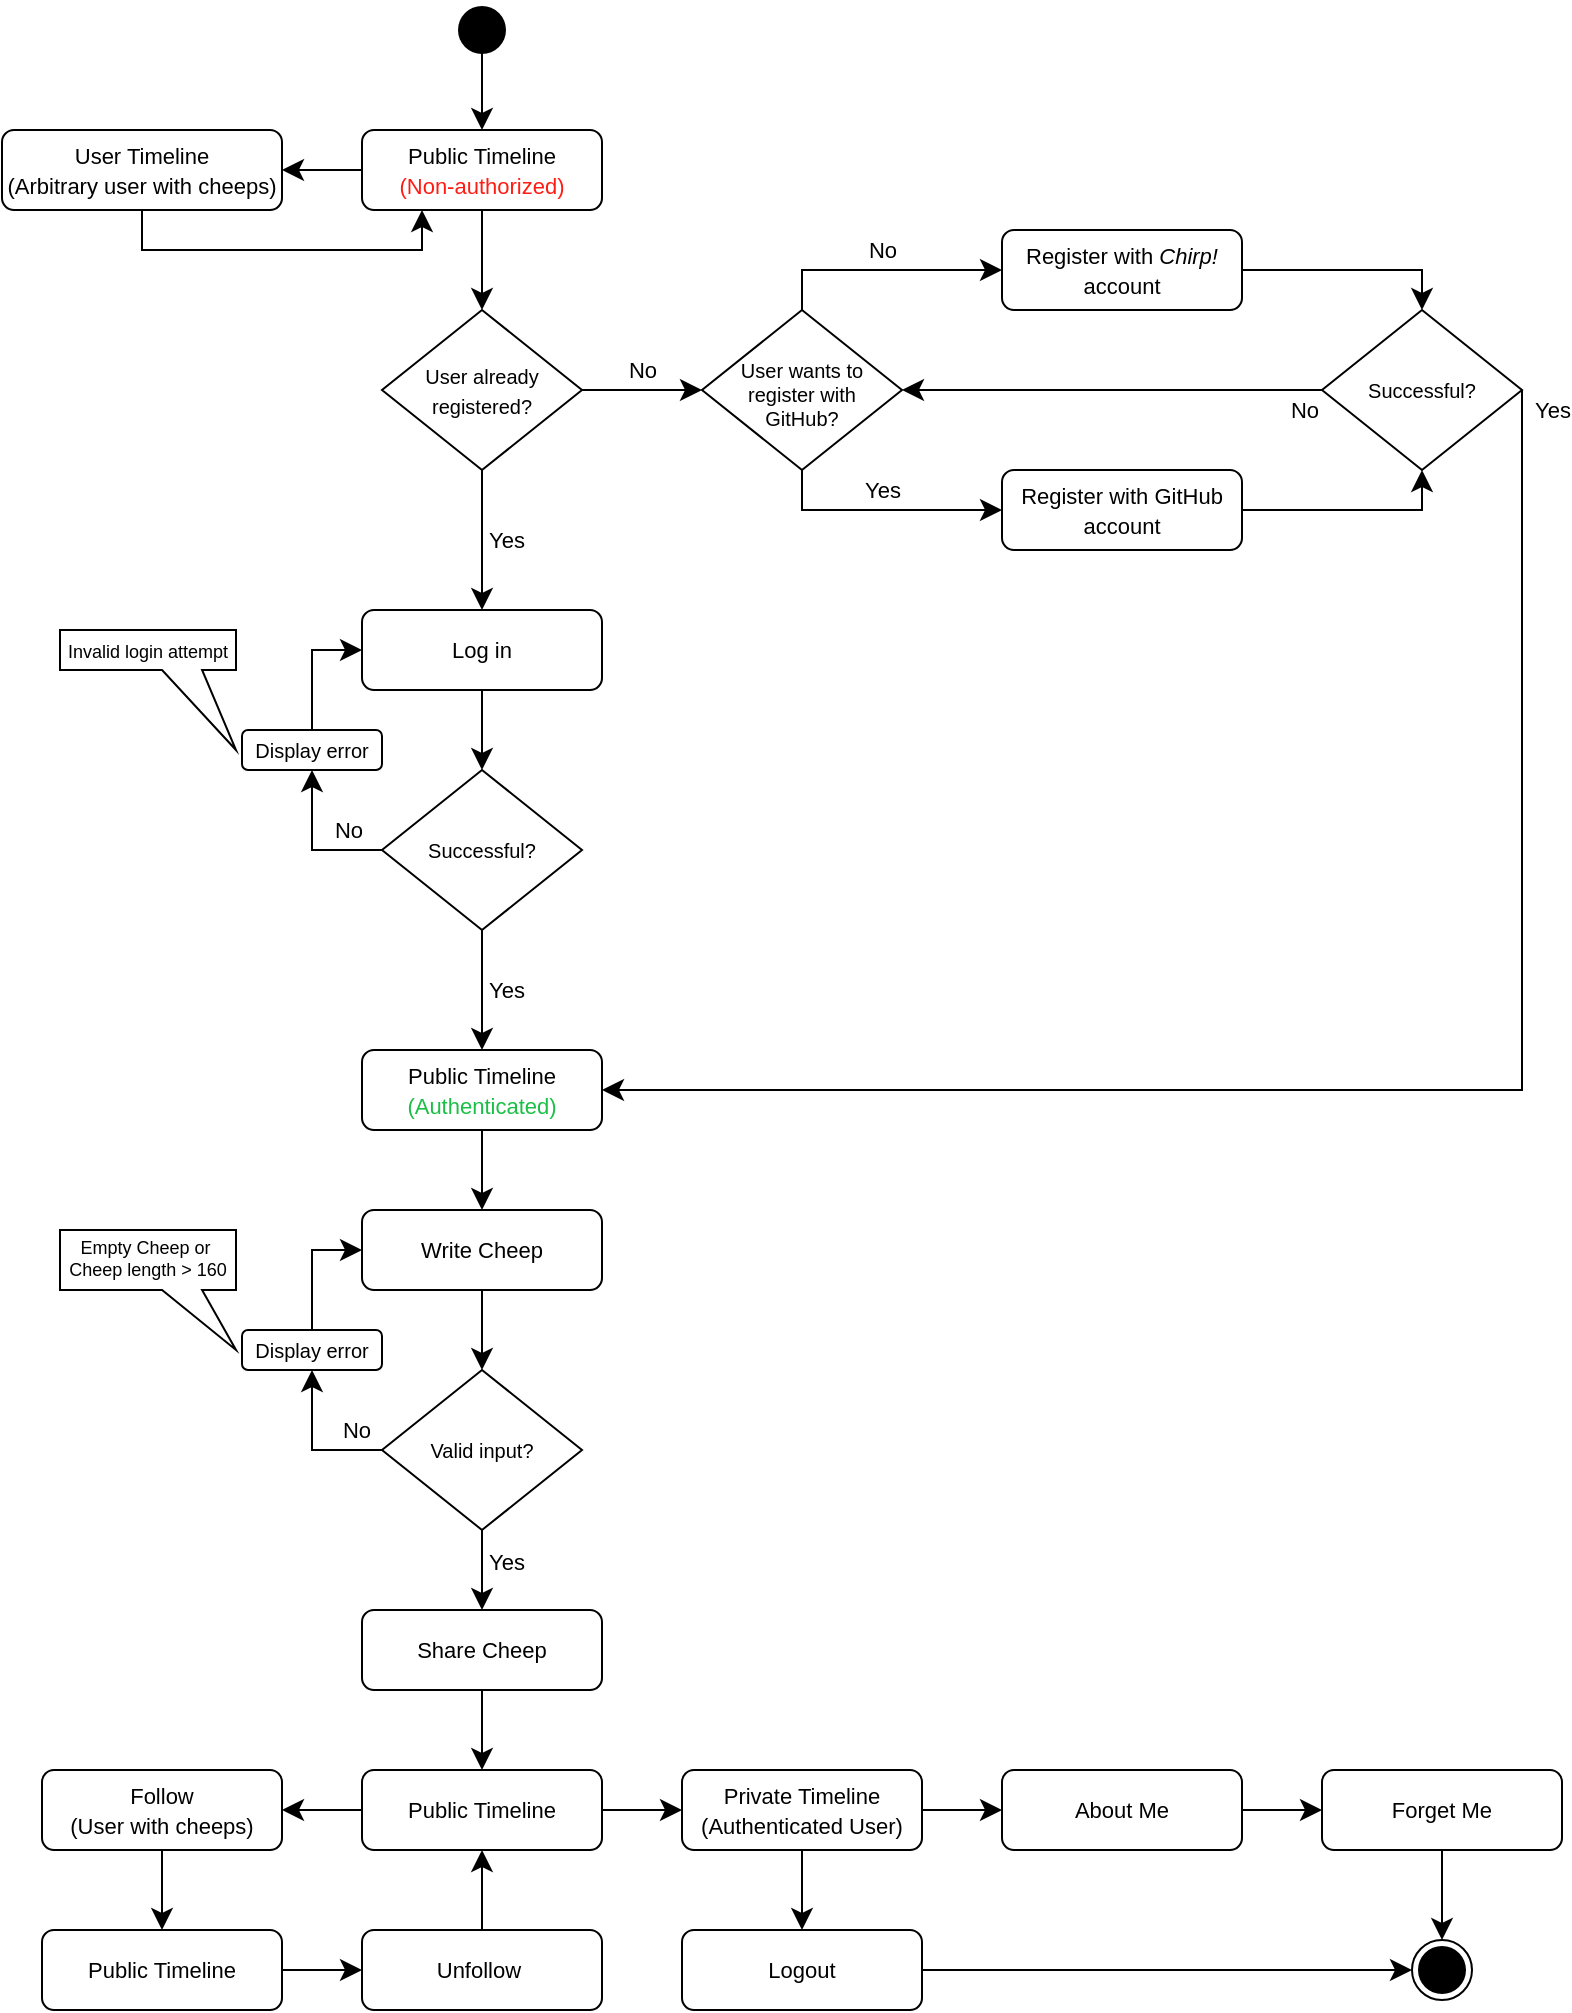 <mxfile version="25.0.3">
  <diagram id="C5RBs43oDa-KdzZeNtuy" name="Page-1">
    <mxGraphModel dx="2193" dy="710" grid="1" gridSize="10" guides="1" tooltips="1" connect="1" arrows="1" fold="1" page="1" pageScale="1" pageWidth="827" pageHeight="1169" math="0" shadow="0">
      <root>
        <mxCell id="WIyWlLk6GJQsqaUBKTNV-0" />
        <mxCell id="WIyWlLk6GJQsqaUBKTNV-1" parent="WIyWlLk6GJQsqaUBKTNV-0" />
        <mxCell id="WIyWlLk6GJQsqaUBKTNV-2" value="" style="rounded=0;html=1;jettySize=auto;orthogonalLoop=1;fontSize=11;endArrow=classic;endFill=1;endSize=8;strokeWidth=1;shadow=0;labelBackgroundColor=none;edgeStyle=orthogonalEdgeStyle;" parent="WIyWlLk6GJQsqaUBKTNV-1" source="WIyWlLk6GJQsqaUBKTNV-3" target="WIyWlLk6GJQsqaUBKTNV-6" edge="1">
          <mxGeometry relative="1" as="geometry" />
        </mxCell>
        <mxCell id="WIyWlLk6GJQsqaUBKTNV-3" value="&lt;font style=&quot;font-size: 11px;&quot;&gt;Public Timeline&lt;/font&gt;&lt;div&gt;&lt;font color=&quot;#ff1c14&quot; style=&quot;font-size: 11px;&quot;&gt;(Non-authorized)&lt;/font&gt;&lt;/div&gt;" style="rounded=1;whiteSpace=wrap;html=1;fontSize=12;glass=0;strokeWidth=1;shadow=0;" parent="WIyWlLk6GJQsqaUBKTNV-1" vertex="1">
          <mxGeometry x="160" y="80" width="120" height="40" as="geometry" />
        </mxCell>
        <mxCell id="WIyWlLk6GJQsqaUBKTNV-4" value="Yes" style="rounded=0;html=1;jettySize=auto;orthogonalLoop=1;fontSize=11;endArrow=classic;endFill=1;endSize=8;strokeWidth=1;shadow=0;labelBackgroundColor=none;edgeStyle=orthogonalEdgeStyle;entryX=0.5;entryY=0;entryDx=0;entryDy=0;spacingTop=0;spacingRight=16;" parent="WIyWlLk6GJQsqaUBKTNV-1" source="WIyWlLk6GJQsqaUBKTNV-6" target="3ddA5Sk3NONmG_uJFaZM-6" edge="1">
          <mxGeometry y="20" relative="1" as="geometry">
            <mxPoint as="offset" />
            <mxPoint x="220" y="290" as="targetPoint" />
          </mxGeometry>
        </mxCell>
        <mxCell id="WIyWlLk6GJQsqaUBKTNV-5" value="No" style="edgeStyle=orthogonalEdgeStyle;rounded=0;html=1;jettySize=auto;orthogonalLoop=1;fontSize=11;endArrow=classic;endFill=1;endSize=8;strokeWidth=1;shadow=0;labelBackgroundColor=none;entryX=0;entryY=0.5;entryDx=0;entryDy=0;" parent="WIyWlLk6GJQsqaUBKTNV-1" source="WIyWlLk6GJQsqaUBKTNV-6" target="3ddA5Sk3NONmG_uJFaZM-3" edge="1">
          <mxGeometry y="10" relative="1" as="geometry">
            <mxPoint as="offset" />
          </mxGeometry>
        </mxCell>
        <mxCell id="WIyWlLk6GJQsqaUBKTNV-6" value="&lt;font style=&quot;font-size: 10px;&quot;&gt;User already registered?&lt;/font&gt;" style="rhombus;whiteSpace=wrap;html=1;shadow=0;fontFamily=Helvetica;fontSize=12;align=center;strokeWidth=1;spacing=6;spacingTop=-1;" parent="WIyWlLk6GJQsqaUBKTNV-1" vertex="1">
          <mxGeometry x="170" y="170" width="100" height="80" as="geometry" />
        </mxCell>
        <mxCell id="WIyWlLk6GJQsqaUBKTNV-7" value="&lt;font style=&quot;font-size: 11px;&quot;&gt;Register with &lt;i&gt;Chirp!&lt;/i&gt; account&lt;/font&gt;" style="rounded=1;whiteSpace=wrap;html=1;fontSize=12;glass=0;strokeWidth=1;shadow=0;" parent="WIyWlLk6GJQsqaUBKTNV-1" vertex="1">
          <mxGeometry x="480" y="130" width="120" height="40" as="geometry" />
        </mxCell>
        <mxCell id="3ddA5Sk3NONmG_uJFaZM-0" value="" style="shape=waypoint;sketch=0;fillStyle=solid;size=6;pointerEvents=1;points=[];fillColor=none;resizable=0;rotatable=0;perimeter=centerPerimeter;snapToPoint=1;strokeWidth=10;" vertex="1" parent="WIyWlLk6GJQsqaUBKTNV-1">
          <mxGeometry x="210" y="20" width="20" height="20" as="geometry" />
        </mxCell>
        <mxCell id="3ddA5Sk3NONmG_uJFaZM-1" value="" style="rounded=0;html=1;jettySize=auto;orthogonalLoop=1;fontSize=11;endArrow=classic;endFill=1;endSize=8;strokeWidth=1;shadow=0;labelBackgroundColor=none;edgeStyle=orthogonalEdgeStyle;exitX=0.367;exitY=0.783;exitDx=0;exitDy=0;exitPerimeter=0;entryX=0.5;entryY=0;entryDx=0;entryDy=0;" edge="1" parent="WIyWlLk6GJQsqaUBKTNV-1" source="3ddA5Sk3NONmG_uJFaZM-0" target="WIyWlLk6GJQsqaUBKTNV-3">
          <mxGeometry relative="1" as="geometry">
            <mxPoint x="230" y="130" as="sourcePoint" />
            <mxPoint x="230" y="180" as="targetPoint" />
          </mxGeometry>
        </mxCell>
        <mxCell id="3ddA5Sk3NONmG_uJFaZM-2" value="&lt;font style=&quot;font-size: 11px;&quot;&gt;Register with GitHub account&lt;/font&gt;" style="rounded=1;whiteSpace=wrap;html=1;fontSize=12;glass=0;strokeWidth=1;shadow=0;" vertex="1" parent="WIyWlLk6GJQsqaUBKTNV-1">
          <mxGeometry x="480" y="250" width="120" height="40" as="geometry" />
        </mxCell>
        <mxCell id="3ddA5Sk3NONmG_uJFaZM-3" value="&lt;font&gt;User wants to &lt;br&gt;register with&lt;/font&gt;&lt;div&gt;&lt;font&gt;GitHub?&lt;/font&gt;&lt;/div&gt;" style="rhombus;whiteSpace=wrap;html=1;shadow=0;fontFamily=Helvetica;fontSize=10;align=center;strokeWidth=1;spacing=6;spacingTop=3;verticalAlign=middle;horizontal=1;" vertex="1" parent="WIyWlLk6GJQsqaUBKTNV-1">
          <mxGeometry x="330" y="170" width="100" height="80" as="geometry" />
        </mxCell>
        <mxCell id="3ddA5Sk3NONmG_uJFaZM-4" value="Yes" style="edgeStyle=orthogonalEdgeStyle;rounded=0;html=1;jettySize=auto;orthogonalLoop=1;fontSize=11;endArrow=classic;endFill=1;endSize=8;strokeWidth=1;shadow=0;labelBackgroundColor=none;entryX=0;entryY=0.5;entryDx=0;entryDy=0;exitX=0.5;exitY=1;exitDx=0;exitDy=0;" edge="1" parent="WIyWlLk6GJQsqaUBKTNV-1" source="3ddA5Sk3NONmG_uJFaZM-3" target="3ddA5Sk3NONmG_uJFaZM-2">
          <mxGeometry y="10" relative="1" as="geometry">
            <mxPoint as="offset" />
            <mxPoint x="380" y="260" as="sourcePoint" />
            <mxPoint x="440" y="260" as="targetPoint" />
          </mxGeometry>
        </mxCell>
        <mxCell id="3ddA5Sk3NONmG_uJFaZM-5" value="No" style="edgeStyle=orthogonalEdgeStyle;rounded=0;html=1;jettySize=auto;orthogonalLoop=1;fontSize=11;endArrow=classic;endFill=1;endSize=8;strokeWidth=1;shadow=0;labelBackgroundColor=none;entryX=0;entryY=0.5;entryDx=0;entryDy=0;exitX=0.5;exitY=0;exitDx=0;exitDy=0;" edge="1" parent="WIyWlLk6GJQsqaUBKTNV-1" source="3ddA5Sk3NONmG_uJFaZM-3" target="WIyWlLk6GJQsqaUBKTNV-7">
          <mxGeometry y="10" relative="1" as="geometry">
            <mxPoint as="offset" />
            <mxPoint x="380" y="120" as="sourcePoint" />
            <mxPoint x="440" y="120" as="targetPoint" />
          </mxGeometry>
        </mxCell>
        <mxCell id="3ddA5Sk3NONmG_uJFaZM-6" value="&lt;font style=&quot;font-size: 11px;&quot;&gt;Log in&lt;/font&gt;" style="rounded=1;whiteSpace=wrap;html=1;fontSize=12;glass=0;strokeWidth=1;shadow=0;" vertex="1" parent="WIyWlLk6GJQsqaUBKTNV-1">
          <mxGeometry x="160" y="320" width="120" height="40" as="geometry" />
        </mxCell>
        <mxCell id="3ddA5Sk3NONmG_uJFaZM-7" value="&lt;font&gt;Successful?&lt;/font&gt;" style="rhombus;whiteSpace=wrap;html=1;shadow=0;fontFamily=Helvetica;fontSize=10;align=center;strokeWidth=1;spacing=6;spacingTop=0;verticalAlign=middle;horizontal=1;" vertex="1" parent="WIyWlLk6GJQsqaUBKTNV-1">
          <mxGeometry x="170" y="400" width="100" height="80" as="geometry" />
        </mxCell>
        <mxCell id="3ddA5Sk3NONmG_uJFaZM-8" value="" style="rounded=0;html=1;jettySize=auto;orthogonalLoop=1;fontSize=11;endArrow=classic;endFill=1;endSize=8;strokeWidth=1;shadow=0;labelBackgroundColor=none;edgeStyle=orthogonalEdgeStyle;entryX=0.5;entryY=0;entryDx=0;entryDy=0;exitX=0.5;exitY=1;exitDx=0;exitDy=0;" edge="1" parent="WIyWlLk6GJQsqaUBKTNV-1" source="3ddA5Sk3NONmG_uJFaZM-6" target="3ddA5Sk3NONmG_uJFaZM-7">
          <mxGeometry y="20" relative="1" as="geometry">
            <mxPoint as="offset" />
            <mxPoint x="269.38" y="360" as="sourcePoint" />
            <mxPoint x="269.38" y="420" as="targetPoint" />
          </mxGeometry>
        </mxCell>
        <mxCell id="3ddA5Sk3NONmG_uJFaZM-9" value="&lt;font&gt;Successful?&lt;/font&gt;" style="rhombus;whiteSpace=wrap;html=1;shadow=0;fontFamily=Helvetica;fontSize=10;align=center;strokeWidth=1;spacing=6;spacingTop=0;verticalAlign=middle;horizontal=1;" vertex="1" parent="WIyWlLk6GJQsqaUBKTNV-1">
          <mxGeometry x="640" y="170" width="100" height="80" as="geometry" />
        </mxCell>
        <mxCell id="3ddA5Sk3NONmG_uJFaZM-10" value="" style="edgeStyle=orthogonalEdgeStyle;rounded=0;html=1;jettySize=auto;orthogonalLoop=1;fontSize=11;endArrow=classic;endFill=1;endSize=8;strokeWidth=1;shadow=0;labelBackgroundColor=none;entryX=0.5;entryY=1;entryDx=0;entryDy=0;exitX=1;exitY=0.5;exitDx=0;exitDy=0;" edge="1" parent="WIyWlLk6GJQsqaUBKTNV-1" source="3ddA5Sk3NONmG_uJFaZM-2" target="3ddA5Sk3NONmG_uJFaZM-9">
          <mxGeometry y="10" relative="1" as="geometry">
            <mxPoint as="offset" />
            <mxPoint x="460" y="230" as="sourcePoint" />
            <mxPoint x="560" y="210" as="targetPoint" />
          </mxGeometry>
        </mxCell>
        <mxCell id="3ddA5Sk3NONmG_uJFaZM-11" value="" style="edgeStyle=orthogonalEdgeStyle;rounded=0;html=1;jettySize=auto;orthogonalLoop=1;fontSize=11;endArrow=classic;endFill=1;endSize=8;strokeWidth=1;shadow=0;labelBackgroundColor=none;entryX=0.5;entryY=0;entryDx=0;entryDy=0;exitX=1;exitY=0.5;exitDx=0;exitDy=0;" edge="1" parent="WIyWlLk6GJQsqaUBKTNV-1" source="WIyWlLk6GJQsqaUBKTNV-7" target="3ddA5Sk3NONmG_uJFaZM-9">
          <mxGeometry y="10" relative="1" as="geometry">
            <mxPoint as="offset" />
            <mxPoint x="610" y="280" as="sourcePoint" />
            <mxPoint x="675" y="240" as="targetPoint" />
          </mxGeometry>
        </mxCell>
        <mxCell id="3ddA5Sk3NONmG_uJFaZM-12" value="Yes" style="edgeStyle=orthogonalEdgeStyle;rounded=0;html=1;jettySize=auto;orthogonalLoop=1;fontSize=11;endArrow=classic;endFill=1;endSize=8;strokeWidth=1;shadow=0;labelBackgroundColor=none;exitX=0.5;exitY=1;exitDx=0;exitDy=0;entryX=0.5;entryY=0;entryDx=0;entryDy=0;spacingRight=-3;" edge="1" parent="WIyWlLk6GJQsqaUBKTNV-1">
          <mxGeometry y="10" relative="1" as="geometry">
            <mxPoint as="offset" />
            <mxPoint x="220" y="480.0" as="sourcePoint" />
            <mxPoint x="220" y="540.0" as="targetPoint" />
          </mxGeometry>
        </mxCell>
        <mxCell id="3ddA5Sk3NONmG_uJFaZM-13" value="&lt;font style=&quot;font-size: 11px;&quot;&gt;Public Timeline&lt;/font&gt;&lt;div&gt;&lt;font color=&quot;#1bbf46&quot; style=&quot;font-size: 11px;&quot;&gt;(Authenticated)&lt;/font&gt;&lt;/div&gt;" style="rounded=1;whiteSpace=wrap;html=1;fontSize=12;glass=0;strokeWidth=1;shadow=0;" vertex="1" parent="WIyWlLk6GJQsqaUBKTNV-1">
          <mxGeometry x="160" y="540" width="120" height="40" as="geometry" />
        </mxCell>
        <mxCell id="3ddA5Sk3NONmG_uJFaZM-14" value="Yes" style="edgeStyle=orthogonalEdgeStyle;rounded=0;html=1;jettySize=auto;orthogonalLoop=1;fontSize=11;endArrow=classic;endFill=1;endSize=8;strokeWidth=1;shadow=0;labelBackgroundColor=none;exitX=1;exitY=0.5;exitDx=0;exitDy=0;entryX=1;entryY=0.5;entryDx=0;entryDy=0;spacingRight=-10;" edge="1" parent="WIyWlLk6GJQsqaUBKTNV-1" source="3ddA5Sk3NONmG_uJFaZM-9" target="3ddA5Sk3NONmG_uJFaZM-13">
          <mxGeometry x="-0.975" y="10" relative="1" as="geometry">
            <mxPoint as="offset" />
            <mxPoint x="570" y="350.0" as="sourcePoint" />
            <mxPoint x="570" y="410.0" as="targetPoint" />
            <Array as="points">
              <mxPoint x="740" y="560" />
            </Array>
          </mxGeometry>
        </mxCell>
        <mxCell id="3ddA5Sk3NONmG_uJFaZM-15" value="No" style="edgeStyle=orthogonalEdgeStyle;rounded=0;html=1;jettySize=auto;orthogonalLoop=1;fontSize=11;endArrow=classic;endFill=1;endSize=8;strokeWidth=1;shadow=0;labelBackgroundColor=none;exitX=0;exitY=0.5;exitDx=0;exitDy=0;entryX=1;entryY=0.5;entryDx=0;entryDy=0;" edge="1" parent="WIyWlLk6GJQsqaUBKTNV-1" source="3ddA5Sk3NONmG_uJFaZM-9" target="3ddA5Sk3NONmG_uJFaZM-3">
          <mxGeometry x="-0.91" y="10" relative="1" as="geometry">
            <mxPoint as="offset" />
            <mxPoint x="390" y="180" as="sourcePoint" />
            <mxPoint x="370" y="50" as="targetPoint" />
            <Array as="points">
              <mxPoint x="560" y="210" />
              <mxPoint x="560" y="210" />
            </Array>
          </mxGeometry>
        </mxCell>
        <mxCell id="3ddA5Sk3NONmG_uJFaZM-16" value="No" style="edgeStyle=orthogonalEdgeStyle;rounded=0;html=1;jettySize=auto;orthogonalLoop=1;fontSize=11;endArrow=classic;endFill=1;endSize=8;strokeWidth=1;shadow=0;labelBackgroundColor=none;exitX=0;exitY=0.5;exitDx=0;exitDy=0;spacingRight=-3;entryX=0.5;entryY=1;entryDx=0;entryDy=0;" edge="1" parent="WIyWlLk6GJQsqaUBKTNV-1" source="3ddA5Sk3NONmG_uJFaZM-7" target="3ddA5Sk3NONmG_uJFaZM-60">
          <mxGeometry x="-0.5" y="-10" relative="1" as="geometry">
            <mxPoint as="offset" />
            <mxPoint x="170" y="440.0" as="sourcePoint" />
            <mxPoint x="130" y="310" as="targetPoint" />
          </mxGeometry>
        </mxCell>
        <mxCell id="3ddA5Sk3NONmG_uJFaZM-18" value="&lt;span style=&quot;font-size: 11px;&quot;&gt;Write Cheep&lt;/span&gt;" style="rounded=1;whiteSpace=wrap;html=1;fontSize=12;glass=0;strokeWidth=1;shadow=0;" vertex="1" parent="WIyWlLk6GJQsqaUBKTNV-1">
          <mxGeometry x="160" y="620" width="120" height="40" as="geometry" />
        </mxCell>
        <mxCell id="3ddA5Sk3NONmG_uJFaZM-19" value="&lt;font style=&quot;font-size: 11px;&quot;&gt;Share Cheep&lt;/font&gt;" style="rounded=1;whiteSpace=wrap;html=1;fontSize=12;glass=0;strokeWidth=1;shadow=0;" vertex="1" parent="WIyWlLk6GJQsqaUBKTNV-1">
          <mxGeometry x="160" y="820" width="120" height="40" as="geometry" />
        </mxCell>
        <mxCell id="3ddA5Sk3NONmG_uJFaZM-20" value="&lt;font&gt;Valid input?&lt;/font&gt;" style="rhombus;whiteSpace=wrap;html=1;shadow=0;fontFamily=Helvetica;fontSize=10;align=center;strokeWidth=1;spacing=6;spacingTop=0;verticalAlign=middle;horizontal=1;" vertex="1" parent="WIyWlLk6GJQsqaUBKTNV-1">
          <mxGeometry x="170" y="700" width="100" height="80" as="geometry" />
        </mxCell>
        <mxCell id="3ddA5Sk3NONmG_uJFaZM-22" value="" style="edgeStyle=orthogonalEdgeStyle;rounded=0;html=1;jettySize=auto;orthogonalLoop=1;fontSize=11;endArrow=classic;endFill=1;endSize=8;strokeWidth=1;shadow=0;labelBackgroundColor=none;exitX=0.5;exitY=1;exitDx=0;exitDy=0;entryX=0.5;entryY=0;entryDx=0;entryDy=0;spacingRight=-3;" edge="1" parent="WIyWlLk6GJQsqaUBKTNV-1" source="3ddA5Sk3NONmG_uJFaZM-13" target="3ddA5Sk3NONmG_uJFaZM-18">
          <mxGeometry y="10" relative="1" as="geometry">
            <mxPoint as="offset" />
            <mxPoint x="260" y="600.0" as="sourcePoint" />
            <mxPoint x="260" y="660.0" as="targetPoint" />
          </mxGeometry>
        </mxCell>
        <mxCell id="3ddA5Sk3NONmG_uJFaZM-23" value="" style="edgeStyle=orthogonalEdgeStyle;rounded=0;html=1;jettySize=auto;orthogonalLoop=1;fontSize=11;endArrow=classic;endFill=1;endSize=8;strokeWidth=1;shadow=0;labelBackgroundColor=none;exitX=0.5;exitY=1;exitDx=0;exitDy=0;entryX=0.5;entryY=0;entryDx=0;entryDy=0;spacingRight=-3;" edge="1" parent="WIyWlLk6GJQsqaUBKTNV-1" source="3ddA5Sk3NONmG_uJFaZM-18" target="3ddA5Sk3NONmG_uJFaZM-20">
          <mxGeometry y="10" relative="1" as="geometry">
            <mxPoint as="offset" />
            <mxPoint x="230" y="590" as="sourcePoint" />
            <mxPoint x="230" y="640" as="targetPoint" />
          </mxGeometry>
        </mxCell>
        <mxCell id="3ddA5Sk3NONmG_uJFaZM-26" value="Yes" style="rounded=0;html=1;jettySize=auto;orthogonalLoop=1;fontSize=11;endArrow=classic;endFill=1;endSize=8;strokeWidth=1;shadow=0;labelBackgroundColor=none;edgeStyle=orthogonalEdgeStyle;spacingTop=0;spacingRight=16;exitX=0.5;exitY=1;exitDx=0;exitDy=0;" edge="1" parent="WIyWlLk6GJQsqaUBKTNV-1" source="3ddA5Sk3NONmG_uJFaZM-20" target="3ddA5Sk3NONmG_uJFaZM-19">
          <mxGeometry x="-0.2" y="20" relative="1" as="geometry">
            <mxPoint as="offset" />
            <mxPoint x="280" y="780" as="sourcePoint" />
            <mxPoint x="280" y="840" as="targetPoint" />
          </mxGeometry>
        </mxCell>
        <mxCell id="3ddA5Sk3NONmG_uJFaZM-27" value="No" style="rounded=0;html=1;jettySize=auto;orthogonalLoop=1;fontSize=11;endArrow=classic;endFill=1;endSize=8;strokeWidth=1;shadow=0;labelBackgroundColor=none;edgeStyle=orthogonalEdgeStyle;spacingTop=0;spacingRight=16;exitX=0;exitY=0.5;exitDx=0;exitDy=0;entryX=0.5;entryY=1;entryDx=0;entryDy=0;" edge="1" parent="WIyWlLk6GJQsqaUBKTNV-1" source="3ddA5Sk3NONmG_uJFaZM-20" target="3ddA5Sk3NONmG_uJFaZM-28">
          <mxGeometry x="-0.867" y="-10" relative="1" as="geometry">
            <mxPoint as="offset" />
            <mxPoint x="230" y="800" as="sourcePoint" />
            <mxPoint x="230" y="850" as="targetPoint" />
          </mxGeometry>
        </mxCell>
        <mxCell id="3ddA5Sk3NONmG_uJFaZM-28" value="&lt;font style=&quot;font-size: 10px;&quot;&gt;Display error&lt;/font&gt;" style="rounded=1;whiteSpace=wrap;html=1;fontSize=12;glass=0;strokeWidth=1;shadow=0;" vertex="1" parent="WIyWlLk6GJQsqaUBKTNV-1">
          <mxGeometry x="100" y="680" width="70" height="20" as="geometry" />
        </mxCell>
        <mxCell id="3ddA5Sk3NONmG_uJFaZM-29" value="&lt;font style=&quot;line-height: 130%; font-size: 9px;&quot;&gt;Empty Cheep or&amp;nbsp;&lt;/font&gt;&lt;div style=&quot;padding-top: 0px; padding-bottom: 3px; margin-top: -4px;&quot;&gt;&lt;font style=&quot;line-height: 130%; font-size: 9px;&quot;&gt;Cheep length &amp;gt; 160&lt;/font&gt;&lt;/div&gt;" style="shape=callout;whiteSpace=wrap;html=1;perimeter=calloutPerimeter;position2=1;spacingBottom=0;spacing=2;spacingLeft=0;size=30;position=0.58;" vertex="1" parent="WIyWlLk6GJQsqaUBKTNV-1">
          <mxGeometry x="9" y="630" width="88" height="60" as="geometry" />
        </mxCell>
        <mxCell id="3ddA5Sk3NONmG_uJFaZM-30" value="" style="edgeStyle=orthogonalEdgeStyle;rounded=0;html=1;jettySize=auto;orthogonalLoop=1;fontSize=11;endArrow=classic;endFill=1;endSize=8;strokeWidth=1;shadow=0;labelBackgroundColor=none;exitX=0.5;exitY=0;exitDx=0;exitDy=0;entryX=0;entryY=0.5;entryDx=0;entryDy=0;spacingRight=-3;" edge="1" parent="WIyWlLk6GJQsqaUBKTNV-1" source="3ddA5Sk3NONmG_uJFaZM-28" target="3ddA5Sk3NONmG_uJFaZM-18">
          <mxGeometry y="10" relative="1" as="geometry">
            <mxPoint as="offset" />
            <mxPoint x="230" y="670" as="sourcePoint" />
            <mxPoint x="230" y="710" as="targetPoint" />
          </mxGeometry>
        </mxCell>
        <mxCell id="3ddA5Sk3NONmG_uJFaZM-31" value="&lt;font style=&quot;font-size: 11px;&quot;&gt;User Timeline&lt;/font&gt;&lt;div&gt;&lt;font style=&quot;font-size: 11px;&quot;&gt;(Arbitrary user with cheeps)&lt;/font&gt;&lt;/div&gt;" style="rounded=1;whiteSpace=wrap;html=1;fontSize=12;glass=0;strokeWidth=1;shadow=0;" vertex="1" parent="WIyWlLk6GJQsqaUBKTNV-1">
          <mxGeometry x="-20" y="80" width="140" height="40" as="geometry" />
        </mxCell>
        <mxCell id="3ddA5Sk3NONmG_uJFaZM-32" value="" style="rounded=0;html=1;jettySize=auto;orthogonalLoop=1;fontSize=11;endArrow=classic;endFill=1;endSize=8;strokeWidth=1;shadow=0;labelBackgroundColor=none;edgeStyle=orthogonalEdgeStyle;exitX=0;exitY=0.5;exitDx=0;exitDy=0;entryX=1;entryY=0.5;entryDx=0;entryDy=0;" edge="1" parent="WIyWlLk6GJQsqaUBKTNV-1" source="WIyWlLk6GJQsqaUBKTNV-3" target="3ddA5Sk3NONmG_uJFaZM-31">
          <mxGeometry relative="1" as="geometry">
            <mxPoint x="230" y="130" as="sourcePoint" />
            <mxPoint x="230" y="180" as="targetPoint" />
          </mxGeometry>
        </mxCell>
        <mxCell id="3ddA5Sk3NONmG_uJFaZM-33" value="&lt;font style=&quot;font-size: 11px;&quot;&gt;Public Timeline&lt;/font&gt;" style="rounded=1;whiteSpace=wrap;html=1;fontSize=12;glass=0;strokeWidth=1;shadow=0;" vertex="1" parent="WIyWlLk6GJQsqaUBKTNV-1">
          <mxGeometry x="160" y="900" width="120" height="40" as="geometry" />
        </mxCell>
        <mxCell id="3ddA5Sk3NONmG_uJFaZM-34" value="" style="edgeStyle=orthogonalEdgeStyle;rounded=0;html=1;jettySize=auto;orthogonalLoop=1;fontSize=11;endArrow=classic;endFill=1;endSize=8;strokeWidth=1;shadow=0;labelBackgroundColor=none;exitX=0.5;exitY=1;exitDx=0;exitDy=0;spacingRight=-3;" edge="1" parent="WIyWlLk6GJQsqaUBKTNV-1" source="3ddA5Sk3NONmG_uJFaZM-19" target="3ddA5Sk3NONmG_uJFaZM-33">
          <mxGeometry y="10" relative="1" as="geometry">
            <mxPoint as="offset" />
            <mxPoint x="230" y="590" as="sourcePoint" />
            <mxPoint x="230" y="630" as="targetPoint" />
          </mxGeometry>
        </mxCell>
        <mxCell id="3ddA5Sk3NONmG_uJFaZM-35" value="&lt;font style=&quot;font-size: 11px;&quot;&gt;Public Timeline&lt;/font&gt;" style="rounded=1;whiteSpace=wrap;html=1;fontSize=12;glass=0;strokeWidth=1;shadow=0;" vertex="1" parent="WIyWlLk6GJQsqaUBKTNV-1">
          <mxGeometry y="980" width="120" height="40" as="geometry" />
        </mxCell>
        <mxCell id="3ddA5Sk3NONmG_uJFaZM-36" value="&lt;font style=&quot;font-size: 11px;&quot;&gt;Follow&lt;/font&gt;&lt;div&gt;&lt;font style=&quot;font-size: 11px;&quot;&gt;(User with cheeps)&lt;/font&gt;&lt;/div&gt;" style="rounded=1;whiteSpace=wrap;html=1;fontSize=12;glass=0;strokeWidth=1;shadow=0;" vertex="1" parent="WIyWlLk6GJQsqaUBKTNV-1">
          <mxGeometry y="900" width="120" height="40" as="geometry" />
        </mxCell>
        <mxCell id="3ddA5Sk3NONmG_uJFaZM-37" value="" style="edgeStyle=orthogonalEdgeStyle;rounded=0;html=1;jettySize=auto;orthogonalLoop=1;fontSize=11;endArrow=classic;endFill=1;endSize=8;strokeWidth=1;shadow=0;labelBackgroundColor=none;exitX=0;exitY=0.5;exitDx=0;exitDy=0;spacingRight=-3;entryX=1;entryY=0.5;entryDx=0;entryDy=0;" edge="1" parent="WIyWlLk6GJQsqaUBKTNV-1" source="3ddA5Sk3NONmG_uJFaZM-33" target="3ddA5Sk3NONmG_uJFaZM-36">
          <mxGeometry y="10" relative="1" as="geometry">
            <mxPoint as="offset" />
            <mxPoint x="230" y="870" as="sourcePoint" />
            <mxPoint x="230" y="910" as="targetPoint" />
          </mxGeometry>
        </mxCell>
        <mxCell id="3ddA5Sk3NONmG_uJFaZM-38" value="" style="edgeStyle=orthogonalEdgeStyle;rounded=0;html=1;jettySize=auto;orthogonalLoop=1;fontSize=11;endArrow=classic;endFill=1;endSize=8;strokeWidth=1;shadow=0;labelBackgroundColor=none;exitX=0.5;exitY=1;exitDx=0;exitDy=0;spacingRight=-3;entryX=0.5;entryY=0;entryDx=0;entryDy=0;" edge="1" parent="WIyWlLk6GJQsqaUBKTNV-1" source="3ddA5Sk3NONmG_uJFaZM-36" target="3ddA5Sk3NONmG_uJFaZM-35">
          <mxGeometry y="10" relative="1" as="geometry">
            <mxPoint as="offset" />
            <mxPoint x="440" y="960" as="sourcePoint" />
            <mxPoint x="480" y="960" as="targetPoint" />
          </mxGeometry>
        </mxCell>
        <mxCell id="3ddA5Sk3NONmG_uJFaZM-39" value="&lt;div&gt;&lt;font style=&quot;font-size: 11px;&quot;&gt;Unfollow&amp;nbsp;&lt;/font&gt;&lt;/div&gt;" style="rounded=1;whiteSpace=wrap;html=1;fontSize=12;glass=0;strokeWidth=1;shadow=0;" vertex="1" parent="WIyWlLk6GJQsqaUBKTNV-1">
          <mxGeometry x="160" y="980" width="120" height="40" as="geometry" />
        </mxCell>
        <mxCell id="3ddA5Sk3NONmG_uJFaZM-40" value="" style="edgeStyle=orthogonalEdgeStyle;rounded=0;html=1;jettySize=auto;orthogonalLoop=1;fontSize=11;endArrow=classic;endFill=1;endSize=8;strokeWidth=1;shadow=0;labelBackgroundColor=none;exitX=1;exitY=0.5;exitDx=0;exitDy=0;spacingRight=-3;entryX=0;entryY=0.5;entryDx=0;entryDy=0;" edge="1" parent="WIyWlLk6GJQsqaUBKTNV-1" source="3ddA5Sk3NONmG_uJFaZM-35" target="3ddA5Sk3NONmG_uJFaZM-39">
          <mxGeometry y="10" relative="1" as="geometry">
            <mxPoint as="offset" />
            <mxPoint x="390" y="950" as="sourcePoint" />
            <mxPoint x="390" y="990" as="targetPoint" />
          </mxGeometry>
        </mxCell>
        <mxCell id="3ddA5Sk3NONmG_uJFaZM-41" value="" style="edgeStyle=orthogonalEdgeStyle;rounded=0;html=1;jettySize=auto;orthogonalLoop=1;fontSize=11;endArrow=classic;endFill=1;endSize=8;strokeWidth=1;shadow=0;labelBackgroundColor=none;exitX=0.5;exitY=0;exitDx=0;exitDy=0;spacingRight=-3;entryX=0.5;entryY=1;entryDx=0;entryDy=0;" edge="1" parent="WIyWlLk6GJQsqaUBKTNV-1" source="3ddA5Sk3NONmG_uJFaZM-39" target="3ddA5Sk3NONmG_uJFaZM-33">
          <mxGeometry y="10" relative="1" as="geometry">
            <mxPoint as="offset" />
            <mxPoint x="230" y="870" as="sourcePoint" />
            <mxPoint x="230" y="910" as="targetPoint" />
          </mxGeometry>
        </mxCell>
        <mxCell id="3ddA5Sk3NONmG_uJFaZM-42" value="&lt;font style=&quot;font-size: 11px;&quot;&gt;Private Timeline&lt;/font&gt;&lt;div&gt;&lt;font style=&quot;font-size: 11px;&quot;&gt;(Authenticated User)&lt;/font&gt;&lt;/div&gt;" style="rounded=1;whiteSpace=wrap;html=1;fontSize=12;glass=0;strokeWidth=1;shadow=0;" vertex="1" parent="WIyWlLk6GJQsqaUBKTNV-1">
          <mxGeometry x="320" y="900" width="120" height="40" as="geometry" />
        </mxCell>
        <mxCell id="3ddA5Sk3NONmG_uJFaZM-43" value="" style="edgeStyle=orthogonalEdgeStyle;rounded=0;html=1;jettySize=auto;orthogonalLoop=1;fontSize=11;endArrow=classic;endFill=1;endSize=8;strokeWidth=1;shadow=0;labelBackgroundColor=none;exitX=1;exitY=0.5;exitDx=0;exitDy=0;spacingRight=-3;entryX=0;entryY=0.5;entryDx=0;entryDy=0;" edge="1" parent="WIyWlLk6GJQsqaUBKTNV-1" source="3ddA5Sk3NONmG_uJFaZM-33" target="3ddA5Sk3NONmG_uJFaZM-42">
          <mxGeometry y="10" relative="1" as="geometry">
            <mxPoint as="offset" />
            <mxPoint x="130" y="1010" as="sourcePoint" />
            <mxPoint x="170" y="1010" as="targetPoint" />
          </mxGeometry>
        </mxCell>
        <mxCell id="3ddA5Sk3NONmG_uJFaZM-47" value="&lt;div&gt;&lt;font style=&quot;font-size: 11px;&quot;&gt;About Me&lt;/font&gt;&lt;/div&gt;" style="rounded=1;whiteSpace=wrap;html=1;fontSize=12;glass=0;strokeWidth=1;shadow=0;" vertex="1" parent="WIyWlLk6GJQsqaUBKTNV-1">
          <mxGeometry x="480" y="900" width="120" height="40" as="geometry" />
        </mxCell>
        <mxCell id="3ddA5Sk3NONmG_uJFaZM-48" value="" style="edgeStyle=orthogonalEdgeStyle;rounded=0;html=1;jettySize=auto;orthogonalLoop=1;fontSize=11;endArrow=classic;endFill=1;endSize=8;strokeWidth=1;shadow=0;labelBackgroundColor=none;exitX=1;exitY=0.5;exitDx=0;exitDy=0;spacingRight=-3;entryX=0;entryY=0.5;entryDx=0;entryDy=0;" edge="1" parent="WIyWlLk6GJQsqaUBKTNV-1" source="3ddA5Sk3NONmG_uJFaZM-42" target="3ddA5Sk3NONmG_uJFaZM-47">
          <mxGeometry y="10" relative="1" as="geometry">
            <mxPoint as="offset" />
            <mxPoint x="290" y="930" as="sourcePoint" />
            <mxPoint x="330" y="930" as="targetPoint" />
          </mxGeometry>
        </mxCell>
        <mxCell id="3ddA5Sk3NONmG_uJFaZM-49" value="&lt;div&gt;&lt;font style=&quot;font-size: 11px;&quot;&gt;Forget Me&lt;/font&gt;&lt;/div&gt;" style="rounded=1;whiteSpace=wrap;html=1;fontSize=12;glass=0;strokeWidth=1;shadow=0;" vertex="1" parent="WIyWlLk6GJQsqaUBKTNV-1">
          <mxGeometry x="640" y="900" width="120" height="40" as="geometry" />
        </mxCell>
        <mxCell id="3ddA5Sk3NONmG_uJFaZM-50" value="" style="edgeStyle=orthogonalEdgeStyle;rounded=0;html=1;jettySize=auto;orthogonalLoop=1;fontSize=11;endArrow=classic;endFill=1;endSize=8;strokeWidth=1;shadow=0;labelBackgroundColor=none;exitX=1;exitY=0.5;exitDx=0;exitDy=0;spacingRight=-3;entryX=0;entryY=0.5;entryDx=0;entryDy=0;" edge="1" parent="WIyWlLk6GJQsqaUBKTNV-1" source="3ddA5Sk3NONmG_uJFaZM-47" target="3ddA5Sk3NONmG_uJFaZM-49">
          <mxGeometry y="10" relative="1" as="geometry">
            <mxPoint as="offset" />
            <mxPoint x="450" y="930" as="sourcePoint" />
            <mxPoint x="490" y="930" as="targetPoint" />
          </mxGeometry>
        </mxCell>
        <mxCell id="3ddA5Sk3NONmG_uJFaZM-51" value="&lt;span style=&quot;font-size: 11px;&quot;&gt;Logout&lt;/span&gt;" style="rounded=1;whiteSpace=wrap;html=1;fontSize=12;glass=0;strokeWidth=1;shadow=0;" vertex="1" parent="WIyWlLk6GJQsqaUBKTNV-1">
          <mxGeometry x="320" y="980" width="120" height="40" as="geometry" />
        </mxCell>
        <mxCell id="3ddA5Sk3NONmG_uJFaZM-52" value="" style="edgeStyle=orthogonalEdgeStyle;rounded=0;html=1;jettySize=auto;orthogonalLoop=1;fontSize=11;endArrow=classic;endFill=1;endSize=8;strokeWidth=1;shadow=0;labelBackgroundColor=none;exitX=0.5;exitY=1;exitDx=0;exitDy=0;spacingRight=-3;entryX=0.5;entryY=0;entryDx=0;entryDy=0;" edge="1" parent="WIyWlLk6GJQsqaUBKTNV-1" source="3ddA5Sk3NONmG_uJFaZM-42" target="3ddA5Sk3NONmG_uJFaZM-51">
          <mxGeometry y="10" relative="1" as="geometry">
            <mxPoint as="offset" />
            <mxPoint x="450" y="930" as="sourcePoint" />
            <mxPoint x="490" y="930" as="targetPoint" />
          </mxGeometry>
        </mxCell>
        <mxCell id="3ddA5Sk3NONmG_uJFaZM-54" value="" style="shape=waypoint;sketch=0;fillStyle=solid;size=6;pointerEvents=1;points=[];fillColor=none;resizable=0;rotatable=0;perimeter=centerPerimeter;snapToPoint=1;strokeWidth=10;" vertex="1" parent="WIyWlLk6GJQsqaUBKTNV-1">
          <mxGeometry x="690" y="990" width="20" height="20" as="geometry" />
        </mxCell>
        <mxCell id="3ddA5Sk3NONmG_uJFaZM-55" value="" style="ellipse;whiteSpace=wrap;html=1;aspect=fixed;fillColor=none;" vertex="1" parent="WIyWlLk6GJQsqaUBKTNV-1">
          <mxGeometry x="685" y="985" width="30" height="30" as="geometry" />
        </mxCell>
        <mxCell id="3ddA5Sk3NONmG_uJFaZM-56" value="" style="edgeStyle=orthogonalEdgeStyle;rounded=0;html=1;jettySize=auto;orthogonalLoop=1;fontSize=11;endArrow=classic;endFill=1;endSize=8;strokeWidth=1;shadow=0;labelBackgroundColor=none;exitX=1;exitY=0.5;exitDx=0;exitDy=0;spacingRight=-3;entryX=0;entryY=0.5;entryDx=0;entryDy=0;" edge="1" parent="WIyWlLk6GJQsqaUBKTNV-1" source="3ddA5Sk3NONmG_uJFaZM-51" target="3ddA5Sk3NONmG_uJFaZM-55">
          <mxGeometry y="10" relative="1" as="geometry">
            <mxPoint as="offset" />
            <mxPoint x="610" y="930" as="sourcePoint" />
            <mxPoint x="650" y="930" as="targetPoint" />
          </mxGeometry>
        </mxCell>
        <mxCell id="3ddA5Sk3NONmG_uJFaZM-58" value="" style="edgeStyle=orthogonalEdgeStyle;rounded=0;html=1;jettySize=auto;orthogonalLoop=1;fontSize=11;endArrow=classic;endFill=1;endSize=8;strokeWidth=1;shadow=0;labelBackgroundColor=none;exitX=0.5;exitY=1;exitDx=0;exitDy=0;spacingRight=-3;entryX=0.5;entryY=0;entryDx=0;entryDy=0;" edge="1" parent="WIyWlLk6GJQsqaUBKTNV-1" source="3ddA5Sk3NONmG_uJFaZM-49" target="3ddA5Sk3NONmG_uJFaZM-55">
          <mxGeometry y="10" relative="1" as="geometry">
            <mxPoint as="offset" />
            <mxPoint x="610" y="930" as="sourcePoint" />
            <mxPoint x="650" y="930" as="targetPoint" />
          </mxGeometry>
        </mxCell>
        <mxCell id="3ddA5Sk3NONmG_uJFaZM-59" value="" style="rounded=0;html=1;jettySize=auto;orthogonalLoop=1;fontSize=11;endArrow=classic;endFill=1;endSize=8;strokeWidth=1;shadow=0;labelBackgroundColor=none;edgeStyle=orthogonalEdgeStyle;exitX=0.5;exitY=1;exitDx=0;exitDy=0;entryX=0.25;entryY=1;entryDx=0;entryDy=0;" edge="1" parent="WIyWlLk6GJQsqaUBKTNV-1" source="3ddA5Sk3NONmG_uJFaZM-31" target="WIyWlLk6GJQsqaUBKTNV-3">
          <mxGeometry relative="1" as="geometry">
            <mxPoint x="230" y="130" as="sourcePoint" />
            <mxPoint x="230" y="180" as="targetPoint" />
          </mxGeometry>
        </mxCell>
        <mxCell id="3ddA5Sk3NONmG_uJFaZM-60" value="&lt;font style=&quot;font-size: 10px;&quot;&gt;Display error&lt;/font&gt;" style="rounded=1;whiteSpace=wrap;html=1;fontSize=12;glass=0;strokeWidth=1;shadow=0;" vertex="1" parent="WIyWlLk6GJQsqaUBKTNV-1">
          <mxGeometry x="100" y="380" width="70" height="20" as="geometry" />
        </mxCell>
        <mxCell id="3ddA5Sk3NONmG_uJFaZM-61" value="" style="edgeStyle=orthogonalEdgeStyle;rounded=0;html=1;jettySize=auto;orthogonalLoop=1;fontSize=11;endArrow=classic;endFill=1;endSize=8;strokeWidth=1;shadow=0;labelBackgroundColor=none;exitX=0.5;exitY=0;exitDx=0;exitDy=0;entryX=0;entryY=0.5;entryDx=0;entryDy=0;spacingRight=-3;" edge="1" parent="WIyWlLk6GJQsqaUBKTNV-1" source="3ddA5Sk3NONmG_uJFaZM-60" target="3ddA5Sk3NONmG_uJFaZM-6">
          <mxGeometry y="10" relative="1" as="geometry">
            <mxPoint as="offset" />
            <mxPoint x="145" y="690" as="sourcePoint" />
            <mxPoint x="170" y="650" as="targetPoint" />
          </mxGeometry>
        </mxCell>
        <mxCell id="3ddA5Sk3NONmG_uJFaZM-62" value="&lt;font style=&quot;font-size: 9px;&quot;&gt;Invalid login attempt&lt;/font&gt;" style="shape=callout;whiteSpace=wrap;html=1;perimeter=calloutPerimeter;position2=1;spacingBottom=0;spacing=2;spacingLeft=0;size=40;position=0.58;" vertex="1" parent="WIyWlLk6GJQsqaUBKTNV-1">
          <mxGeometry x="9" y="330" width="88" height="60" as="geometry" />
        </mxCell>
      </root>
    </mxGraphModel>
  </diagram>
</mxfile>

